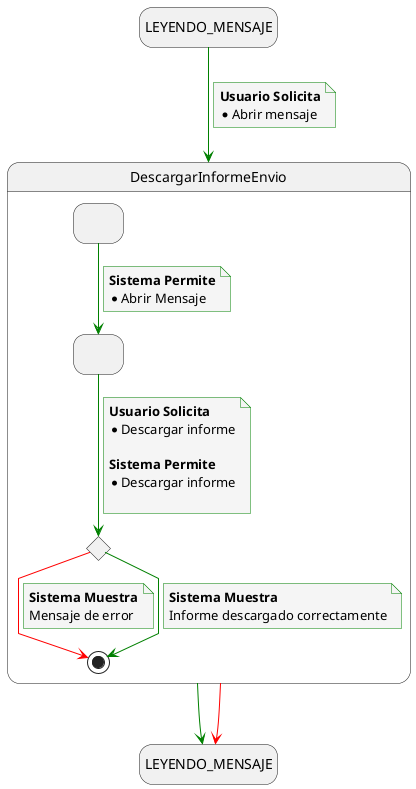 @startuml leer_confirmar_documento

skinparam {
  NoteBackgroundColor #whiteSmoke
  ArrowColor #green
  NoteBorderColor #green
  linetype polyline
}

hide empty description

state startState as "LEYENDO_MENSAJE"
state endState as "LEYENDO_MENSAJE"


startState --> DescargarInformeEnvio
note on link
    <b>Usuario Solicita</b>
    * Abrir mensaje
end note

DescargarInformeEnvio --> endState
DescargarInformeEnvio -[#red]-> endState

state DescargarInformeEnvio {
    state solicitudAbrirMensaje as " "
    state solicitudDescargarInforme as " "
    state descargarInforme <<choice>>
    
    solicitudAbrirMensaje --> solicitudDescargarInforme
    note on link
        <b>Sistema Permite</b>
        * Abrir Mensaje
    end note

    solicitudDescargarInforme --> descargarInforme
    note on link
        <b>Usuario Solicita</b>
        * Descargar informe 
        
        <b>Sistema Permite</b>
        * Descargar informe
  
    end note
    
    
    descargarInforme -[#red]-> [*]
    note on link
        <b>Sistema Muestra</b>
        Mensaje de error
    end note
    
   descargarInforme --> [*]
    note on link
        <b>Sistema Muestra</b>
        Informe descargado correctamente
    end note

}

@enduml